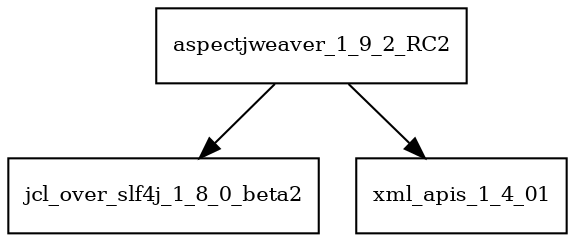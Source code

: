 digraph aspectjweaver_1_9_2_RC2_dependencies {
  node [shape = box, fontsize=10.0];
  aspectjweaver_1_9_2_RC2 -> jcl_over_slf4j_1_8_0_beta2;
  aspectjweaver_1_9_2_RC2 -> xml_apis_1_4_01;
}
